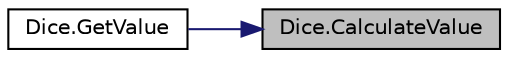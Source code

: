 digraph "Dice.CalculateValue"
{
 // LATEX_PDF_SIZE
  edge [fontname="Helvetica",fontsize="10",labelfontname="Helvetica",labelfontsize="10"];
  node [fontname="Helvetica",fontsize="10",shape=record];
  rankdir="RL";
  Node1 [label="Dice.CalculateValue",height=0.2,width=0.4,color="black", fillcolor="grey75", style="filled", fontcolor="black",tooltip=" "];
  Node1 -> Node2 [dir="back",color="midnightblue",fontsize="10",style="solid",fontname="Helvetica"];
  Node2 [label="Dice.GetValue",height=0.2,width=0.4,color="black", fillcolor="white", style="filled",URL="$class_dice.html#a91e31e11d7028270bebdc80719c64c19",tooltip=" "];
}
